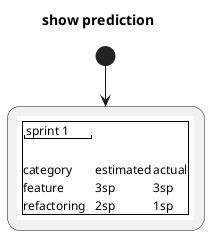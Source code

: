 @startuml

title show prediction

(*) --> "
{{
  salt
  {+
    "sprint 1"
    　
    category    | estimated | actual
    feature     | 3sp       | 3sp
    refactoring | 2sp       | 1sp
  }
}}
" as prediction

@enduml